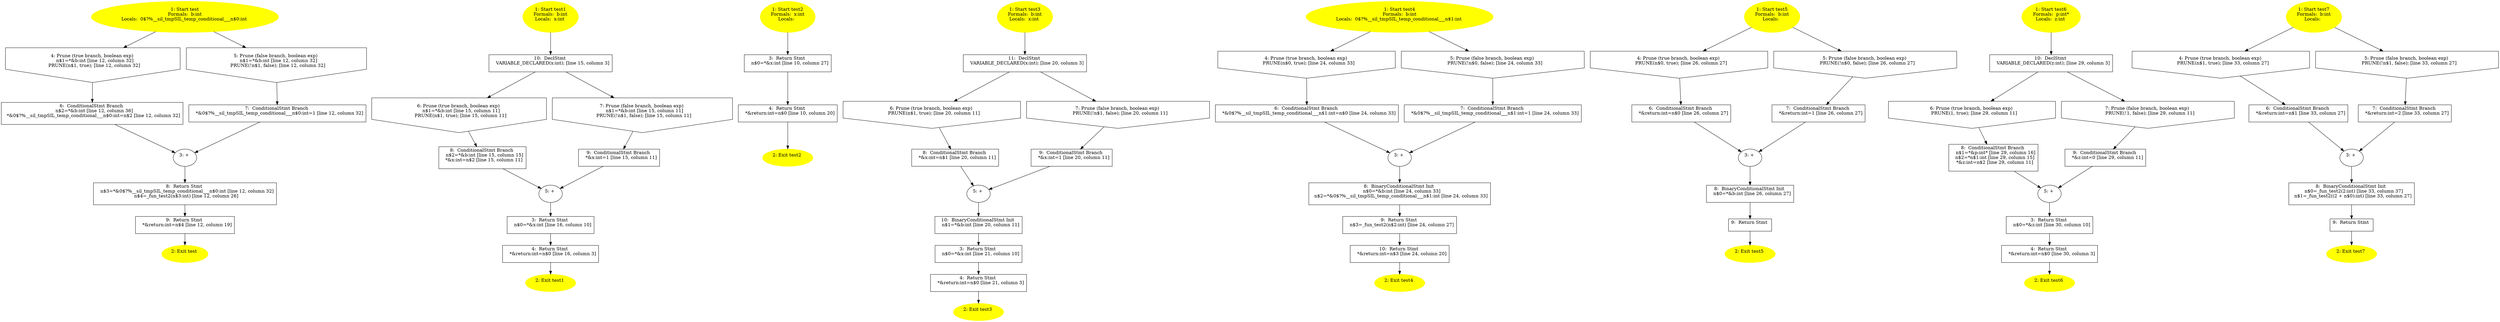 /* @generated */
digraph cfg {
"test.098f6bcd4621d373cade4e832627b4f6_1" [label="1: Start test\nFormals:  b:int\nLocals:  0$?%__sil_tmpSIL_temp_conditional___n$0:int \n  " color=yellow style=filled]
	

	 "test.098f6bcd4621d373cade4e832627b4f6_1" -> "test.098f6bcd4621d373cade4e832627b4f6_4" ;
	 "test.098f6bcd4621d373cade4e832627b4f6_1" -> "test.098f6bcd4621d373cade4e832627b4f6_5" ;
"test.098f6bcd4621d373cade4e832627b4f6_2" [label="2: Exit test \n  " color=yellow style=filled]
	

"test.098f6bcd4621d373cade4e832627b4f6_3" [label="3: + \n  " ]
	

	 "test.098f6bcd4621d373cade4e832627b4f6_3" -> "test.098f6bcd4621d373cade4e832627b4f6_8" ;
"test.098f6bcd4621d373cade4e832627b4f6_4" [label="4: Prune (true branch, boolean exp) \n   n$1=*&b:int [line 12, column 32]\n  PRUNE(n$1, true); [line 12, column 32]\n " shape="invhouse"]
	

	 "test.098f6bcd4621d373cade4e832627b4f6_4" -> "test.098f6bcd4621d373cade4e832627b4f6_6" ;
"test.098f6bcd4621d373cade4e832627b4f6_5" [label="5: Prune (false branch, boolean exp) \n   n$1=*&b:int [line 12, column 32]\n  PRUNE(!n$1, false); [line 12, column 32]\n " shape="invhouse"]
	

	 "test.098f6bcd4621d373cade4e832627b4f6_5" -> "test.098f6bcd4621d373cade4e832627b4f6_7" ;
"test.098f6bcd4621d373cade4e832627b4f6_6" [label="6:  ConditionalStmt Branch \n   n$2=*&b:int [line 12, column 36]\n  *&0$?%__sil_tmpSIL_temp_conditional___n$0:int=n$2 [line 12, column 32]\n " shape="box"]
	

	 "test.098f6bcd4621d373cade4e832627b4f6_6" -> "test.098f6bcd4621d373cade4e832627b4f6_3" ;
"test.098f6bcd4621d373cade4e832627b4f6_7" [label="7:  ConditionalStmt Branch \n   *&0$?%__sil_tmpSIL_temp_conditional___n$0:int=1 [line 12, column 32]\n " shape="box"]
	

	 "test.098f6bcd4621d373cade4e832627b4f6_7" -> "test.098f6bcd4621d373cade4e832627b4f6_3" ;
"test.098f6bcd4621d373cade4e832627b4f6_8" [label="8:  Return Stmt \n   n$3=*&0$?%__sil_tmpSIL_temp_conditional___n$0:int [line 12, column 32]\n  n$4=_fun_test2(n$3:int) [line 12, column 26]\n " shape="box"]
	

	 "test.098f6bcd4621d373cade4e832627b4f6_8" -> "test.098f6bcd4621d373cade4e832627b4f6_9" ;
"test.098f6bcd4621d373cade4e832627b4f6_9" [label="9:  Return Stmt \n   *&return:int=n$4 [line 12, column 19]\n " shape="box"]
	

	 "test.098f6bcd4621d373cade4e832627b4f6_9" -> "test.098f6bcd4621d373cade4e832627b4f6_2" ;
"test1.5a105e8b9d40e1329780d62ea2265d8a_1" [label="1: Start test1\nFormals:  b:int\nLocals:  x:int \n  " color=yellow style=filled]
	

	 "test1.5a105e8b9d40e1329780d62ea2265d8a_1" -> "test1.5a105e8b9d40e1329780d62ea2265d8a_10" ;
"test1.5a105e8b9d40e1329780d62ea2265d8a_2" [label="2: Exit test1 \n  " color=yellow style=filled]
	

"test1.5a105e8b9d40e1329780d62ea2265d8a_3" [label="3:  Return Stmt \n   n$0=*&x:int [line 16, column 10]\n " shape="box"]
	

	 "test1.5a105e8b9d40e1329780d62ea2265d8a_3" -> "test1.5a105e8b9d40e1329780d62ea2265d8a_4" ;
"test1.5a105e8b9d40e1329780d62ea2265d8a_4" [label="4:  Return Stmt \n   *&return:int=n$0 [line 16, column 3]\n " shape="box"]
	

	 "test1.5a105e8b9d40e1329780d62ea2265d8a_4" -> "test1.5a105e8b9d40e1329780d62ea2265d8a_2" ;
"test1.5a105e8b9d40e1329780d62ea2265d8a_5" [label="5: + \n  " ]
	

	 "test1.5a105e8b9d40e1329780d62ea2265d8a_5" -> "test1.5a105e8b9d40e1329780d62ea2265d8a_3" ;
"test1.5a105e8b9d40e1329780d62ea2265d8a_6" [label="6: Prune (true branch, boolean exp) \n   n$1=*&b:int [line 15, column 11]\n  PRUNE(n$1, true); [line 15, column 11]\n " shape="invhouse"]
	

	 "test1.5a105e8b9d40e1329780d62ea2265d8a_6" -> "test1.5a105e8b9d40e1329780d62ea2265d8a_8" ;
"test1.5a105e8b9d40e1329780d62ea2265d8a_7" [label="7: Prune (false branch, boolean exp) \n   n$1=*&b:int [line 15, column 11]\n  PRUNE(!n$1, false); [line 15, column 11]\n " shape="invhouse"]
	

	 "test1.5a105e8b9d40e1329780d62ea2265d8a_7" -> "test1.5a105e8b9d40e1329780d62ea2265d8a_9" ;
"test1.5a105e8b9d40e1329780d62ea2265d8a_8" [label="8:  ConditionalStmt Branch \n   n$2=*&b:int [line 15, column 15]\n  *&x:int=n$2 [line 15, column 11]\n " shape="box"]
	

	 "test1.5a105e8b9d40e1329780d62ea2265d8a_8" -> "test1.5a105e8b9d40e1329780d62ea2265d8a_5" ;
"test1.5a105e8b9d40e1329780d62ea2265d8a_9" [label="9:  ConditionalStmt Branch \n   *&x:int=1 [line 15, column 11]\n " shape="box"]
	

	 "test1.5a105e8b9d40e1329780d62ea2265d8a_9" -> "test1.5a105e8b9d40e1329780d62ea2265d8a_5" ;
"test1.5a105e8b9d40e1329780d62ea2265d8a_10" [label="10:  DeclStmt \n   VARIABLE_DECLARED(x:int); [line 15, column 3]\n " shape="box"]
	

	 "test1.5a105e8b9d40e1329780d62ea2265d8a_10" -> "test1.5a105e8b9d40e1329780d62ea2265d8a_6" ;
	 "test1.5a105e8b9d40e1329780d62ea2265d8a_10" -> "test1.5a105e8b9d40e1329780d62ea2265d8a_7" ;
"test2.ad0234829205b9033196ba818f7a872b_1" [label="1: Start test2\nFormals:  x:int\nLocals:  \n  " color=yellow style=filled]
	

	 "test2.ad0234829205b9033196ba818f7a872b_1" -> "test2.ad0234829205b9033196ba818f7a872b_3" ;
"test2.ad0234829205b9033196ba818f7a872b_2" [label="2: Exit test2 \n  " color=yellow style=filled]
	

"test2.ad0234829205b9033196ba818f7a872b_3" [label="3:  Return Stmt \n   n$0=*&x:int [line 10, column 27]\n " shape="box"]
	

	 "test2.ad0234829205b9033196ba818f7a872b_3" -> "test2.ad0234829205b9033196ba818f7a872b_4" ;
"test2.ad0234829205b9033196ba818f7a872b_4" [label="4:  Return Stmt \n   *&return:int=n$0 [line 10, column 20]\n " shape="box"]
	

	 "test2.ad0234829205b9033196ba818f7a872b_4" -> "test2.ad0234829205b9033196ba818f7a872b_2" ;
"test3.8ad8757baa8564dc136c1e07507f4a98_1" [label="1: Start test3\nFormals:  b:int\nLocals:  x:int \n  " color=yellow style=filled]
	

	 "test3.8ad8757baa8564dc136c1e07507f4a98_1" -> "test3.8ad8757baa8564dc136c1e07507f4a98_11" ;
"test3.8ad8757baa8564dc136c1e07507f4a98_2" [label="2: Exit test3 \n  " color=yellow style=filled]
	

"test3.8ad8757baa8564dc136c1e07507f4a98_3" [label="3:  Return Stmt \n   n$0=*&x:int [line 21, column 10]\n " shape="box"]
	

	 "test3.8ad8757baa8564dc136c1e07507f4a98_3" -> "test3.8ad8757baa8564dc136c1e07507f4a98_4" ;
"test3.8ad8757baa8564dc136c1e07507f4a98_4" [label="4:  Return Stmt \n   *&return:int=n$0 [line 21, column 3]\n " shape="box"]
	

	 "test3.8ad8757baa8564dc136c1e07507f4a98_4" -> "test3.8ad8757baa8564dc136c1e07507f4a98_2" ;
"test3.8ad8757baa8564dc136c1e07507f4a98_5" [label="5: + \n  " ]
	

	 "test3.8ad8757baa8564dc136c1e07507f4a98_5" -> "test3.8ad8757baa8564dc136c1e07507f4a98_10" ;
"test3.8ad8757baa8564dc136c1e07507f4a98_6" [label="6: Prune (true branch, boolean exp) \n   PRUNE(n$1, true); [line 20, column 11]\n " shape="invhouse"]
	

	 "test3.8ad8757baa8564dc136c1e07507f4a98_6" -> "test3.8ad8757baa8564dc136c1e07507f4a98_8" ;
"test3.8ad8757baa8564dc136c1e07507f4a98_7" [label="7: Prune (false branch, boolean exp) \n   PRUNE(!n$1, false); [line 20, column 11]\n " shape="invhouse"]
	

	 "test3.8ad8757baa8564dc136c1e07507f4a98_7" -> "test3.8ad8757baa8564dc136c1e07507f4a98_9" ;
"test3.8ad8757baa8564dc136c1e07507f4a98_8" [label="8:  ConditionalStmt Branch \n   *&x:int=n$1 [line 20, column 11]\n " shape="box"]
	

	 "test3.8ad8757baa8564dc136c1e07507f4a98_8" -> "test3.8ad8757baa8564dc136c1e07507f4a98_5" ;
"test3.8ad8757baa8564dc136c1e07507f4a98_9" [label="9:  ConditionalStmt Branch \n   *&x:int=1 [line 20, column 11]\n " shape="box"]
	

	 "test3.8ad8757baa8564dc136c1e07507f4a98_9" -> "test3.8ad8757baa8564dc136c1e07507f4a98_5" ;
"test3.8ad8757baa8564dc136c1e07507f4a98_10" [label="10:  BinaryConditionalStmt Init \n   n$1=*&b:int [line 20, column 11]\n " shape="box"]
	

	 "test3.8ad8757baa8564dc136c1e07507f4a98_10" -> "test3.8ad8757baa8564dc136c1e07507f4a98_3" ;
"test3.8ad8757baa8564dc136c1e07507f4a98_11" [label="11:  DeclStmt \n   VARIABLE_DECLARED(x:int); [line 20, column 3]\n " shape="box"]
	

	 "test3.8ad8757baa8564dc136c1e07507f4a98_11" -> "test3.8ad8757baa8564dc136c1e07507f4a98_6" ;
	 "test3.8ad8757baa8564dc136c1e07507f4a98_11" -> "test3.8ad8757baa8564dc136c1e07507f4a98_7" ;
"test4.86985e105f79b95d6bc918fb45ec7727_1" [label="1: Start test4\nFormals:  b:int\nLocals:  0$?%__sil_tmpSIL_temp_conditional___n$1:int \n  " color=yellow style=filled]
	

	 "test4.86985e105f79b95d6bc918fb45ec7727_1" -> "test4.86985e105f79b95d6bc918fb45ec7727_4" ;
	 "test4.86985e105f79b95d6bc918fb45ec7727_1" -> "test4.86985e105f79b95d6bc918fb45ec7727_5" ;
"test4.86985e105f79b95d6bc918fb45ec7727_2" [label="2: Exit test4 \n  " color=yellow style=filled]
	

"test4.86985e105f79b95d6bc918fb45ec7727_3" [label="3: + \n  " ]
	

	 "test4.86985e105f79b95d6bc918fb45ec7727_3" -> "test4.86985e105f79b95d6bc918fb45ec7727_8" ;
"test4.86985e105f79b95d6bc918fb45ec7727_4" [label="4: Prune (true branch, boolean exp) \n   PRUNE(n$0, true); [line 24, column 33]\n " shape="invhouse"]
	

	 "test4.86985e105f79b95d6bc918fb45ec7727_4" -> "test4.86985e105f79b95d6bc918fb45ec7727_6" ;
"test4.86985e105f79b95d6bc918fb45ec7727_5" [label="5: Prune (false branch, boolean exp) \n   PRUNE(!n$0, false); [line 24, column 33]\n " shape="invhouse"]
	

	 "test4.86985e105f79b95d6bc918fb45ec7727_5" -> "test4.86985e105f79b95d6bc918fb45ec7727_7" ;
"test4.86985e105f79b95d6bc918fb45ec7727_6" [label="6:  ConditionalStmt Branch \n   *&0$?%__sil_tmpSIL_temp_conditional___n$1:int=n$0 [line 24, column 33]\n " shape="box"]
	

	 "test4.86985e105f79b95d6bc918fb45ec7727_6" -> "test4.86985e105f79b95d6bc918fb45ec7727_3" ;
"test4.86985e105f79b95d6bc918fb45ec7727_7" [label="7:  ConditionalStmt Branch \n   *&0$?%__sil_tmpSIL_temp_conditional___n$1:int=1 [line 24, column 33]\n " shape="box"]
	

	 "test4.86985e105f79b95d6bc918fb45ec7727_7" -> "test4.86985e105f79b95d6bc918fb45ec7727_3" ;
"test4.86985e105f79b95d6bc918fb45ec7727_8" [label="8:  BinaryConditionalStmt Init \n   n$0=*&b:int [line 24, column 33]\n  n$2=*&0$?%__sil_tmpSIL_temp_conditional___n$1:int [line 24, column 33]\n " shape="box"]
	

	 "test4.86985e105f79b95d6bc918fb45ec7727_8" -> "test4.86985e105f79b95d6bc918fb45ec7727_9" ;
"test4.86985e105f79b95d6bc918fb45ec7727_9" [label="9:  Return Stmt \n   n$3=_fun_test2(n$2:int) [line 24, column 27]\n " shape="box"]
	

	 "test4.86985e105f79b95d6bc918fb45ec7727_9" -> "test4.86985e105f79b95d6bc918fb45ec7727_10" ;
"test4.86985e105f79b95d6bc918fb45ec7727_10" [label="10:  Return Stmt \n   *&return:int=n$3 [line 24, column 20]\n " shape="box"]
	

	 "test4.86985e105f79b95d6bc918fb45ec7727_10" -> "test4.86985e105f79b95d6bc918fb45ec7727_2" ;
"test5.e3d704f3542b44a621ebed70dc0efe13_1" [label="1: Start test5\nFormals:  b:int\nLocals:  \n  " color=yellow style=filled]
	

	 "test5.e3d704f3542b44a621ebed70dc0efe13_1" -> "test5.e3d704f3542b44a621ebed70dc0efe13_4" ;
	 "test5.e3d704f3542b44a621ebed70dc0efe13_1" -> "test5.e3d704f3542b44a621ebed70dc0efe13_5" ;
"test5.e3d704f3542b44a621ebed70dc0efe13_2" [label="2: Exit test5 \n  " color=yellow style=filled]
	

"test5.e3d704f3542b44a621ebed70dc0efe13_3" [label="3: + \n  " ]
	

	 "test5.e3d704f3542b44a621ebed70dc0efe13_3" -> "test5.e3d704f3542b44a621ebed70dc0efe13_8" ;
"test5.e3d704f3542b44a621ebed70dc0efe13_4" [label="4: Prune (true branch, boolean exp) \n   PRUNE(n$0, true); [line 26, column 27]\n " shape="invhouse"]
	

	 "test5.e3d704f3542b44a621ebed70dc0efe13_4" -> "test5.e3d704f3542b44a621ebed70dc0efe13_6" ;
"test5.e3d704f3542b44a621ebed70dc0efe13_5" [label="5: Prune (false branch, boolean exp) \n   PRUNE(!n$0, false); [line 26, column 27]\n " shape="invhouse"]
	

	 "test5.e3d704f3542b44a621ebed70dc0efe13_5" -> "test5.e3d704f3542b44a621ebed70dc0efe13_7" ;
"test5.e3d704f3542b44a621ebed70dc0efe13_6" [label="6:  ConditionalStmt Branch \n   *&return:int=n$0 [line 26, column 27]\n " shape="box"]
	

	 "test5.e3d704f3542b44a621ebed70dc0efe13_6" -> "test5.e3d704f3542b44a621ebed70dc0efe13_3" ;
"test5.e3d704f3542b44a621ebed70dc0efe13_7" [label="7:  ConditionalStmt Branch \n   *&return:int=1 [line 26, column 27]\n " shape="box"]
	

	 "test5.e3d704f3542b44a621ebed70dc0efe13_7" -> "test5.e3d704f3542b44a621ebed70dc0efe13_3" ;
"test5.e3d704f3542b44a621ebed70dc0efe13_8" [label="8:  BinaryConditionalStmt Init \n   n$0=*&b:int [line 26, column 27]\n " shape="box"]
	

	 "test5.e3d704f3542b44a621ebed70dc0efe13_8" -> "test5.e3d704f3542b44a621ebed70dc0efe13_9" ;
"test5.e3d704f3542b44a621ebed70dc0efe13_9" [label="9:  Return Stmt \n  " shape="box"]
	

	 "test5.e3d704f3542b44a621ebed70dc0efe13_9" -> "test5.e3d704f3542b44a621ebed70dc0efe13_2" ;
"test6.4cfad7076129962ee70c36839a1e3e15_1" [label="1: Start test6\nFormals:  p:int*\nLocals:  z:int \n  " color=yellow style=filled]
	

	 "test6.4cfad7076129962ee70c36839a1e3e15_1" -> "test6.4cfad7076129962ee70c36839a1e3e15_10" ;
"test6.4cfad7076129962ee70c36839a1e3e15_2" [label="2: Exit test6 \n  " color=yellow style=filled]
	

"test6.4cfad7076129962ee70c36839a1e3e15_3" [label="3:  Return Stmt \n   n$0=*&z:int [line 30, column 10]\n " shape="box"]
	

	 "test6.4cfad7076129962ee70c36839a1e3e15_3" -> "test6.4cfad7076129962ee70c36839a1e3e15_4" ;
"test6.4cfad7076129962ee70c36839a1e3e15_4" [label="4:  Return Stmt \n   *&return:int=n$0 [line 30, column 3]\n " shape="box"]
	

	 "test6.4cfad7076129962ee70c36839a1e3e15_4" -> "test6.4cfad7076129962ee70c36839a1e3e15_2" ;
"test6.4cfad7076129962ee70c36839a1e3e15_5" [label="5: + \n  " ]
	

	 "test6.4cfad7076129962ee70c36839a1e3e15_5" -> "test6.4cfad7076129962ee70c36839a1e3e15_3" ;
"test6.4cfad7076129962ee70c36839a1e3e15_6" [label="6: Prune (true branch, boolean exp) \n   PRUNE(1, true); [line 29, column 11]\n " shape="invhouse"]
	

	 "test6.4cfad7076129962ee70c36839a1e3e15_6" -> "test6.4cfad7076129962ee70c36839a1e3e15_8" ;
"test6.4cfad7076129962ee70c36839a1e3e15_7" [label="7: Prune (false branch, boolean exp) \n   PRUNE(!1, false); [line 29, column 11]\n " shape="invhouse"]
	

	 "test6.4cfad7076129962ee70c36839a1e3e15_7" -> "test6.4cfad7076129962ee70c36839a1e3e15_9" ;
"test6.4cfad7076129962ee70c36839a1e3e15_8" [label="8:  ConditionalStmt Branch \n   n$1=*&p:int* [line 29, column 16]\n  n$2=*n$1:int [line 29, column 15]\n  *&z:int=n$2 [line 29, column 11]\n " shape="box"]
	

	 "test6.4cfad7076129962ee70c36839a1e3e15_8" -> "test6.4cfad7076129962ee70c36839a1e3e15_5" ;
"test6.4cfad7076129962ee70c36839a1e3e15_9" [label="9:  ConditionalStmt Branch \n   *&z:int=0 [line 29, column 11]\n " shape="box"]
	

	 "test6.4cfad7076129962ee70c36839a1e3e15_9" -> "test6.4cfad7076129962ee70c36839a1e3e15_5" ;
"test6.4cfad7076129962ee70c36839a1e3e15_10" [label="10:  DeclStmt \n   VARIABLE_DECLARED(z:int); [line 29, column 3]\n " shape="box"]
	

	 "test6.4cfad7076129962ee70c36839a1e3e15_10" -> "test6.4cfad7076129962ee70c36839a1e3e15_6" ;
	 "test6.4cfad7076129962ee70c36839a1e3e15_10" -> "test6.4cfad7076129962ee70c36839a1e3e15_7" ;
"test7.b04083e53e242626595e2b8ea327e525_1" [label="1: Start test7\nFormals:  b:int\nLocals:  \n  " color=yellow style=filled]
	

	 "test7.b04083e53e242626595e2b8ea327e525_1" -> "test7.b04083e53e242626595e2b8ea327e525_4" ;
	 "test7.b04083e53e242626595e2b8ea327e525_1" -> "test7.b04083e53e242626595e2b8ea327e525_5" ;
"test7.b04083e53e242626595e2b8ea327e525_2" [label="2: Exit test7 \n  " color=yellow style=filled]
	

"test7.b04083e53e242626595e2b8ea327e525_3" [label="3: + \n  " ]
	

	 "test7.b04083e53e242626595e2b8ea327e525_3" -> "test7.b04083e53e242626595e2b8ea327e525_8" ;
"test7.b04083e53e242626595e2b8ea327e525_4" [label="4: Prune (true branch, boolean exp) \n   PRUNE(n$1, true); [line 33, column 27]\n " shape="invhouse"]
	

	 "test7.b04083e53e242626595e2b8ea327e525_4" -> "test7.b04083e53e242626595e2b8ea327e525_6" ;
"test7.b04083e53e242626595e2b8ea327e525_5" [label="5: Prune (false branch, boolean exp) \n   PRUNE(!n$1, false); [line 33, column 27]\n " shape="invhouse"]
	

	 "test7.b04083e53e242626595e2b8ea327e525_5" -> "test7.b04083e53e242626595e2b8ea327e525_7" ;
"test7.b04083e53e242626595e2b8ea327e525_6" [label="6:  ConditionalStmt Branch \n   *&return:int=n$1 [line 33, column 27]\n " shape="box"]
	

	 "test7.b04083e53e242626595e2b8ea327e525_6" -> "test7.b04083e53e242626595e2b8ea327e525_3" ;
"test7.b04083e53e242626595e2b8ea327e525_7" [label="7:  ConditionalStmt Branch \n   *&return:int=2 [line 33, column 27]\n " shape="box"]
	

	 "test7.b04083e53e242626595e2b8ea327e525_7" -> "test7.b04083e53e242626595e2b8ea327e525_3" ;
"test7.b04083e53e242626595e2b8ea327e525_8" [label="8:  BinaryConditionalStmt Init \n   n$0=_fun_test2(2:int) [line 33, column 37]\n  n$1=_fun_test2((2 + n$0):int) [line 33, column 27]\n " shape="box"]
	

	 "test7.b04083e53e242626595e2b8ea327e525_8" -> "test7.b04083e53e242626595e2b8ea327e525_9" ;
"test7.b04083e53e242626595e2b8ea327e525_9" [label="9:  Return Stmt \n  " shape="box"]
	

	 "test7.b04083e53e242626595e2b8ea327e525_9" -> "test7.b04083e53e242626595e2b8ea327e525_2" ;
}

